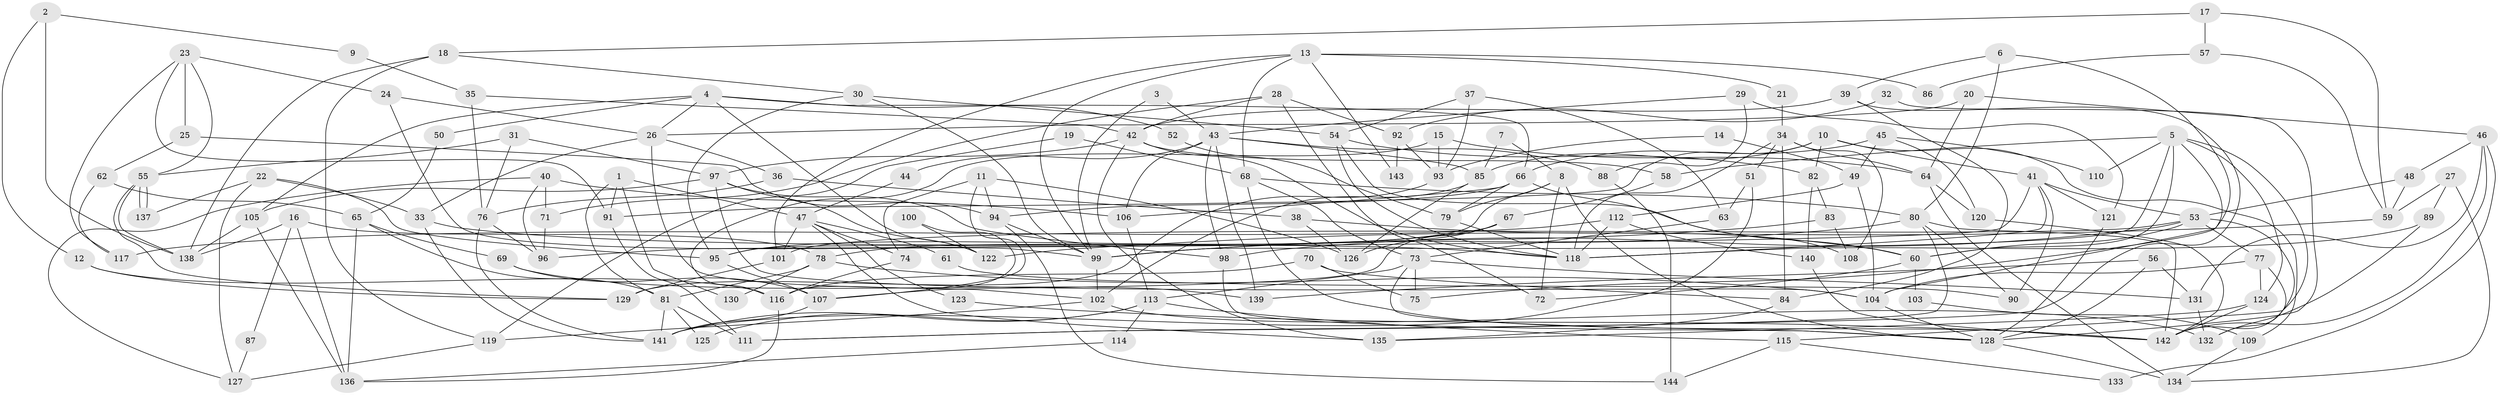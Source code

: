 // coarse degree distribution, {9: 0.043010752688172046, 6: 0.17204301075268819, 2: 0.12903225806451613, 8: 0.0967741935483871, 3: 0.13978494623655913, 5: 0.08602150537634409, 7: 0.0967741935483871, 4: 0.22580645161290322, 10: 0.010752688172043012}
// Generated by graph-tools (version 1.1) at 2025/41/03/06/25 10:41:59]
// undirected, 144 vertices, 288 edges
graph export_dot {
graph [start="1"]
  node [color=gray90,style=filled];
  1;
  2;
  3;
  4;
  5;
  6;
  7;
  8;
  9;
  10;
  11;
  12;
  13;
  14;
  15;
  16;
  17;
  18;
  19;
  20;
  21;
  22;
  23;
  24;
  25;
  26;
  27;
  28;
  29;
  30;
  31;
  32;
  33;
  34;
  35;
  36;
  37;
  38;
  39;
  40;
  41;
  42;
  43;
  44;
  45;
  46;
  47;
  48;
  49;
  50;
  51;
  52;
  53;
  54;
  55;
  56;
  57;
  58;
  59;
  60;
  61;
  62;
  63;
  64;
  65;
  66;
  67;
  68;
  69;
  70;
  71;
  72;
  73;
  74;
  75;
  76;
  77;
  78;
  79;
  80;
  81;
  82;
  83;
  84;
  85;
  86;
  87;
  88;
  89;
  90;
  91;
  92;
  93;
  94;
  95;
  96;
  97;
  98;
  99;
  100;
  101;
  102;
  103;
  104;
  105;
  106;
  107;
  108;
  109;
  110;
  111;
  112;
  113;
  114;
  115;
  116;
  117;
  118;
  119;
  120;
  121;
  122;
  123;
  124;
  125;
  126;
  127;
  128;
  129;
  130;
  131;
  132;
  133;
  134;
  135;
  136;
  137;
  138;
  139;
  140;
  141;
  142;
  143;
  144;
  1 -- 91;
  1 -- 81;
  1 -- 47;
  1 -- 130;
  2 -- 12;
  2 -- 138;
  2 -- 9;
  3 -- 99;
  3 -- 43;
  4 -- 26;
  4 -- 105;
  4 -- 50;
  4 -- 52;
  4 -- 66;
  4 -- 122;
  5 -- 104;
  5 -- 124;
  5 -- 58;
  5 -- 60;
  5 -- 99;
  5 -- 110;
  5 -- 115;
  6 -- 80;
  6 -- 39;
  6 -- 75;
  7 -- 85;
  7 -- 8;
  8 -- 79;
  8 -- 128;
  8 -- 72;
  8 -- 95;
  9 -- 35;
  10 -- 85;
  10 -- 41;
  10 -- 82;
  10 -- 91;
  10 -- 109;
  11 -- 94;
  11 -- 126;
  11 -- 74;
  11 -- 107;
  12 -- 116;
  12 -- 129;
  13 -- 99;
  13 -- 68;
  13 -- 21;
  13 -- 86;
  13 -- 101;
  13 -- 143;
  14 -- 93;
  14 -- 49;
  15 -- 116;
  15 -- 93;
  15 -- 64;
  16 -- 138;
  16 -- 78;
  16 -- 87;
  16 -- 136;
  17 -- 18;
  17 -- 59;
  17 -- 57;
  18 -- 119;
  18 -- 30;
  18 -- 138;
  19 -- 119;
  19 -- 68;
  20 -- 64;
  20 -- 26;
  20 -- 46;
  21 -- 34;
  22 -- 95;
  22 -- 33;
  22 -- 127;
  22 -- 137;
  23 -- 117;
  23 -- 24;
  23 -- 25;
  23 -- 55;
  23 -- 91;
  24 -- 26;
  24 -- 99;
  25 -- 94;
  25 -- 62;
  26 -- 33;
  26 -- 36;
  26 -- 102;
  27 -- 134;
  27 -- 59;
  27 -- 89;
  28 -- 42;
  28 -- 72;
  28 -- 71;
  28 -- 92;
  29 -- 88;
  29 -- 121;
  29 -- 43;
  30 -- 99;
  30 -- 95;
  30 -- 54;
  31 -- 97;
  31 -- 55;
  31 -- 76;
  32 -- 128;
  32 -- 92;
  33 -- 118;
  33 -- 141;
  34 -- 84;
  34 -- 118;
  34 -- 51;
  34 -- 64;
  34 -- 108;
  35 -- 42;
  35 -- 76;
  36 -- 76;
  36 -- 38;
  37 -- 54;
  37 -- 63;
  37 -- 93;
  38 -- 126;
  38 -- 60;
  39 -- 42;
  39 -- 111;
  39 -- 84;
  40 -- 96;
  40 -- 106;
  40 -- 71;
  40 -- 127;
  41 -- 118;
  41 -- 96;
  41 -- 53;
  41 -- 90;
  41 -- 121;
  42 -- 97;
  42 -- 135;
  42 -- 58;
  42 -- 118;
  43 -- 98;
  43 -- 44;
  43 -- 85;
  43 -- 88;
  43 -- 106;
  43 -- 139;
  44 -- 47;
  45 -- 120;
  45 -- 66;
  45 -- 49;
  45 -- 110;
  46 -- 142;
  46 -- 48;
  46 -- 131;
  46 -- 133;
  47 -- 101;
  47 -- 61;
  47 -- 74;
  47 -- 123;
  47 -- 135;
  48 -- 53;
  48 -- 59;
  49 -- 104;
  49 -- 112;
  50 -- 65;
  51 -- 141;
  51 -- 63;
  52 -- 79;
  53 -- 60;
  53 -- 77;
  53 -- 98;
  53 -- 101;
  53 -- 142;
  54 -- 82;
  54 -- 60;
  54 -- 118;
  55 -- 137;
  55 -- 137;
  55 -- 129;
  55 -- 138;
  56 -- 128;
  56 -- 131;
  56 -- 139;
  57 -- 59;
  57 -- 86;
  58 -- 67;
  59 -- 122;
  60 -- 72;
  60 -- 103;
  61 -- 90;
  62 -- 65;
  62 -- 117;
  63 -- 73;
  64 -- 120;
  64 -- 134;
  65 -- 69;
  65 -- 81;
  65 -- 136;
  66 -- 108;
  66 -- 79;
  66 -- 94;
  66 -- 106;
  67 -- 95;
  67 -- 78;
  67 -- 107;
  67 -- 126;
  68 -- 80;
  68 -- 73;
  68 -- 142;
  69 -- 139;
  69 -- 107;
  70 -- 116;
  70 -- 84;
  70 -- 75;
  71 -- 96;
  73 -- 75;
  73 -- 131;
  73 -- 113;
  73 -- 128;
  74 -- 116;
  76 -- 141;
  76 -- 96;
  77 -- 132;
  77 -- 104;
  77 -- 124;
  78 -- 104;
  78 -- 81;
  78 -- 130;
  79 -- 118;
  80 -- 111;
  80 -- 142;
  80 -- 90;
  80 -- 99;
  81 -- 141;
  81 -- 111;
  81 -- 125;
  82 -- 140;
  82 -- 83;
  83 -- 99;
  83 -- 108;
  84 -- 135;
  85 -- 102;
  85 -- 126;
  87 -- 127;
  88 -- 144;
  89 -- 118;
  89 -- 132;
  91 -- 111;
  92 -- 93;
  92 -- 143;
  93 -- 129;
  94 -- 99;
  94 -- 144;
  95 -- 107;
  97 -- 98;
  97 -- 105;
  97 -- 104;
  97 -- 122;
  98 -- 128;
  99 -- 102;
  100 -- 116;
  100 -- 122;
  101 -- 129;
  102 -- 119;
  102 -- 132;
  103 -- 109;
  104 -- 128;
  105 -- 136;
  105 -- 138;
  106 -- 113;
  107 -- 141;
  109 -- 134;
  112 -- 118;
  112 -- 117;
  112 -- 140;
  113 -- 114;
  113 -- 115;
  113 -- 125;
  113 -- 141;
  114 -- 136;
  115 -- 133;
  115 -- 144;
  116 -- 136;
  119 -- 127;
  120 -- 142;
  121 -- 128;
  123 -- 142;
  124 -- 142;
  124 -- 135;
  128 -- 134;
  131 -- 132;
  140 -- 142;
}
